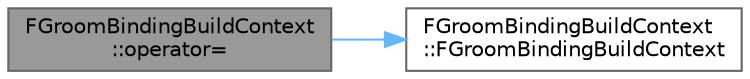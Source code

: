 digraph "FGroomBindingBuildContext::operator="
{
 // INTERACTIVE_SVG=YES
 // LATEX_PDF_SIZE
  bgcolor="transparent";
  edge [fontname=Helvetica,fontsize=10,labelfontname=Helvetica,labelfontsize=10];
  node [fontname=Helvetica,fontsize=10,shape=box,height=0.2,width=0.4];
  rankdir="LR";
  Node1 [id="Node000001",label="FGroomBindingBuildContext\l::operator=",height=0.2,width=0.4,color="gray40", fillcolor="grey60", style="filled", fontcolor="black",tooltip=" "];
  Node1 -> Node2 [id="edge1_Node000001_Node000002",color="steelblue1",style="solid",tooltip=" "];
  Node2 [id="Node000002",label="FGroomBindingBuildContext\l::FGroomBindingBuildContext",height=0.2,width=0.4,color="grey40", fillcolor="white", style="filled",URL="$d8/d04/structFGroomBindingBuildContext.html#acf86242218448d681fd1b304312a7e50",tooltip=" "];
}
